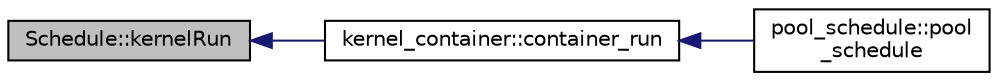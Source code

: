 digraph "Schedule::kernelRun"
{
 // INTERACTIVE_SVG=YES
  bgcolor="transparent";
  edge [fontname="Helvetica",fontsize="10",labelfontname="Helvetica",labelfontsize="10"];
  node [fontname="Helvetica",fontsize="10",shape=record];
  rankdir="LR";
  Node1 [label="Schedule::kernelRun",height=0.2,width=0.4,color="black", fillcolor="grey75", style="filled", fontcolor="black"];
  Node1 -> Node2 [dir="back",color="midnightblue",fontsize="10",style="solid",fontname="Helvetica"];
  Node2 [label="kernel_container::container_run",height=0.2,width=0.4,color="black",URL="$classkernel__container.html#a89f9b11119d9ab0e8c64215bf50856f0"];
  Node2 -> Node3 [dir="back",color="midnightblue",fontsize="10",style="solid",fontname="Helvetica"];
  Node3 [label="pool_schedule::pool\l_schedule",height=0.2,width=0.4,color="black",URL="$classpool__schedule.html#a11da62ac9c7b4ea203198ac3bb7babb4"];
}
